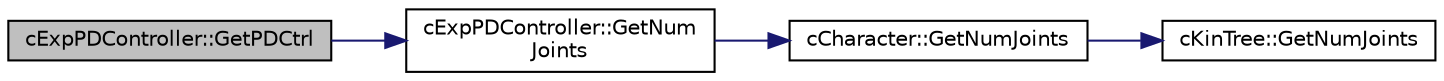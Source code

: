 digraph "cExpPDController::GetPDCtrl"
{
 // LATEX_PDF_SIZE
  edge [fontname="Helvetica",fontsize="10",labelfontname="Helvetica",labelfontsize="10"];
  node [fontname="Helvetica",fontsize="10",shape=record];
  rankdir="LR";
  Node1 [label="cExpPDController::GetPDCtrl",height=0.2,width=0.4,color="black", fillcolor="grey75", style="filled", fontcolor="black",tooltip=" "];
  Node1 -> Node2 [color="midnightblue",fontsize="10",style="solid",fontname="Helvetica"];
  Node2 [label="cExpPDController::GetNum\lJoints",height=0.2,width=0.4,color="black", fillcolor="white", style="filled",URL="$classc_exp_p_d_controller.html#a9912a016a544b802a995f2dd7ee78851",tooltip=" "];
  Node2 -> Node3 [color="midnightblue",fontsize="10",style="solid",fontname="Helvetica"];
  Node3 [label="cCharacter::GetNumJoints",height=0.2,width=0.4,color="black", fillcolor="white", style="filled",URL="$classc_character.html#a0c72f03cec78cc23a9376db72f2f3e9c",tooltip=" "];
  Node3 -> Node4 [color="midnightblue",fontsize="10",style="solid",fontname="Helvetica"];
  Node4 [label="cKinTree::GetNumJoints",height=0.2,width=0.4,color="black", fillcolor="white", style="filled",URL="$classc_kin_tree.html#ac840b501e27e6ce46d208b7d033f21d4",tooltip=" "];
}

